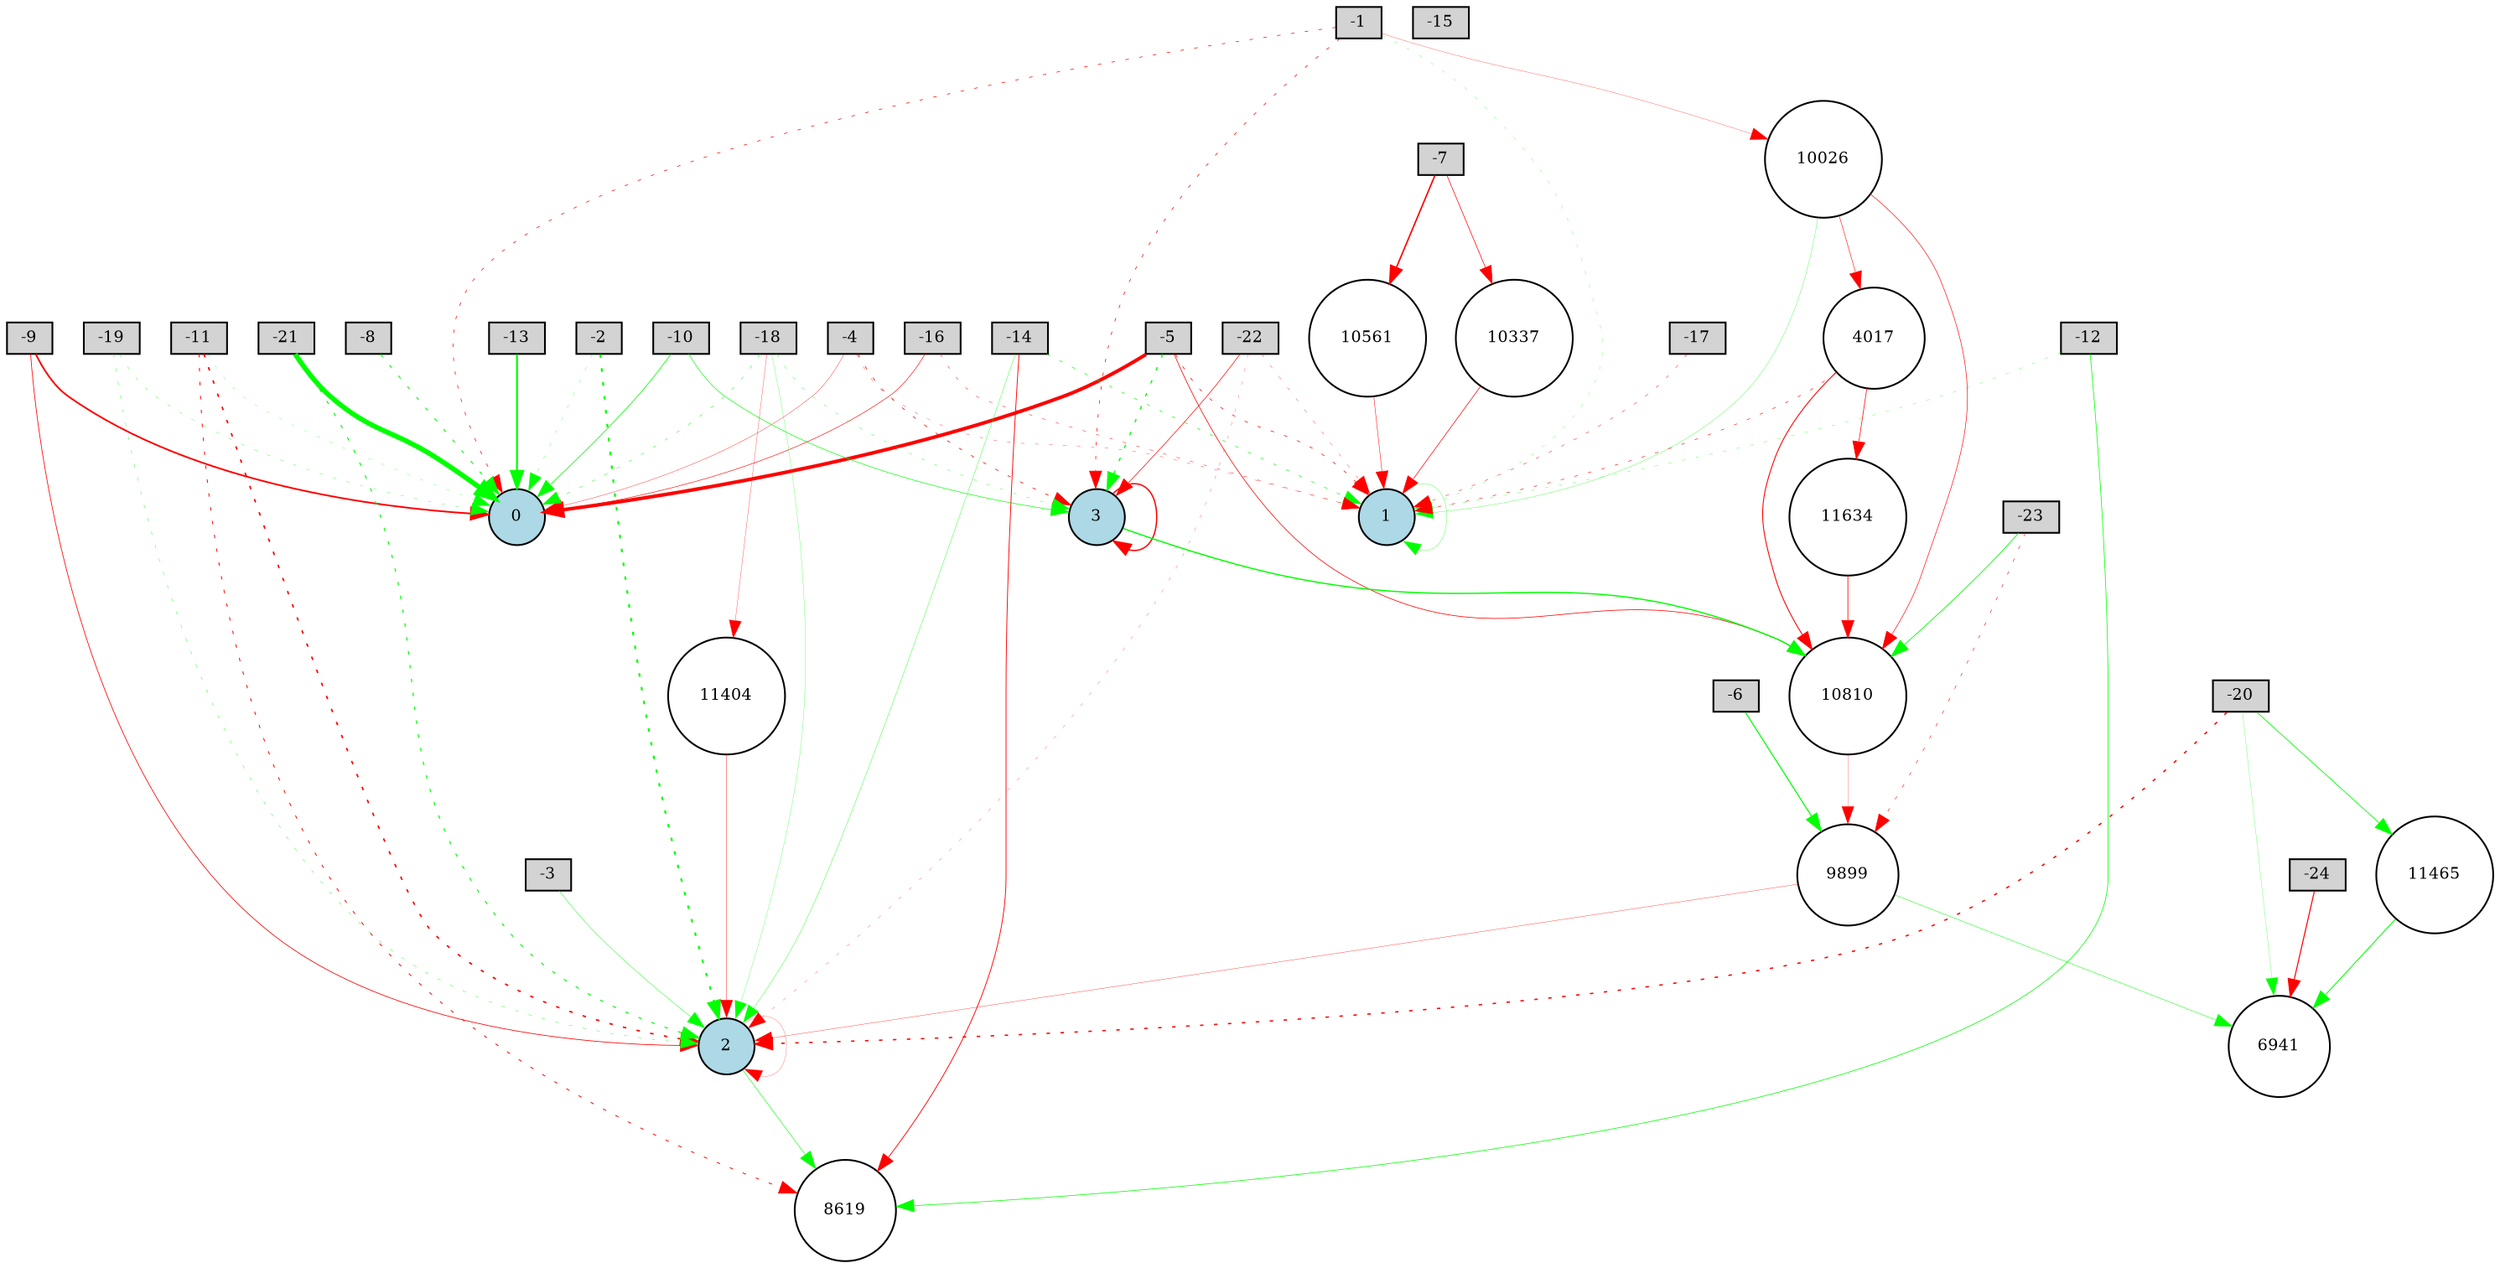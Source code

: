 digraph {
	node [fontsize=9 height=0.2 shape=circle width=0.2]
	-1 [fillcolor=lightgray shape=box style=filled]
	-2 [fillcolor=lightgray shape=box style=filled]
	-3 [fillcolor=lightgray shape=box style=filled]
	-4 [fillcolor=lightgray shape=box style=filled]
	-5 [fillcolor=lightgray shape=box style=filled]
	-6 [fillcolor=lightgray shape=box style=filled]
	-7 [fillcolor=lightgray shape=box style=filled]
	-8 [fillcolor=lightgray shape=box style=filled]
	-9 [fillcolor=lightgray shape=box style=filled]
	-10 [fillcolor=lightgray shape=box style=filled]
	-11 [fillcolor=lightgray shape=box style=filled]
	-12 [fillcolor=lightgray shape=box style=filled]
	-13 [fillcolor=lightgray shape=box style=filled]
	-14 [fillcolor=lightgray shape=box style=filled]
	-15 [fillcolor=lightgray shape=box style=filled]
	-16 [fillcolor=lightgray shape=box style=filled]
	-17 [fillcolor=lightgray shape=box style=filled]
	-18 [fillcolor=lightgray shape=box style=filled]
	-19 [fillcolor=lightgray shape=box style=filled]
	-20 [fillcolor=lightgray shape=box style=filled]
	-21 [fillcolor=lightgray shape=box style=filled]
	-22 [fillcolor=lightgray shape=box style=filled]
	-23 [fillcolor=lightgray shape=box style=filled]
	-24 [fillcolor=lightgray shape=box style=filled]
	0 [fillcolor=lightblue style=filled]
	1 [fillcolor=lightblue style=filled]
	2 [fillcolor=lightblue style=filled]
	3 [fillcolor=lightblue style=filled]
	10337 [fillcolor=white style=filled]
	10561 [fillcolor=white style=filled]
	11465 [fillcolor=white style=filled]
	10026 [fillcolor=white style=filled]
	9899 [fillcolor=white style=filled]
	11404 [fillcolor=white style=filled]
	8619 [fillcolor=white style=filled]
	4017 [fillcolor=white style=filled]
	11634 [fillcolor=white style=filled]
	10810 [fillcolor=white style=filled]
	6941 [fillcolor=white style=filled]
	-20 -> 2 [color=red penwidth=0.7616743077616234 style=dotted]
	-5 -> 10810 [color=red penwidth=0.37808806788102334 style=solid]
	-2 -> 0 [color=green penwidth=0.1414185099000193 style=dotted]
	10026 -> 4017 [color=red penwidth=0.27834791332496345 style=solid]
	-11 -> 8619 [color=red penwidth=0.47946161431928 style=dotted]
	-9 -> 2 [color=red penwidth=0.399826995590845 style=solid]
	9899 -> 6941 [color=green penwidth=0.24861605342237406 style=solid]
	-6 -> 9899 [color=green penwidth=0.6123644811806607 style=solid]
	-12 -> 8619 [color=green penwidth=0.3757897156923875 style=solid]
	10026 -> 10810 [color=red penwidth=0.3182342109045222 style=solid]
	-9 -> 0 [color=red penwidth=0.9571573024272816 style=solid]
	10337 -> 1 [color=red penwidth=0.34981386769238 style=solid]
	-1 -> 0 [color=red penwidth=0.3508209255111421 style=dotted]
	-10 -> 3 [color=green penwidth=0.32765921024174105 style=solid]
	11404 -> 2 [color=red penwidth=0.20841136018027917 style=solid]
	-1 -> 1 [color=green penwidth=0.13354009726121985 style=dotted]
	-5 -> 1 [color=red penwidth=0.3554752376990231 style=dotted]
	-19 -> 2 [color=green penwidth=0.19878581166864473 style=dotted]
	3 -> 3 [color=red penwidth=0.750529651358016 style=solid]
	-11 -> 0 [color=green penwidth=0.12580955045541 style=dotted]
	-14 -> 2 [color=green penwidth=0.1870887914054442 style=solid]
	9899 -> 2 [color=red penwidth=0.16635156033175724 style=solid]
	4017 -> 10810 [color=red penwidth=0.5254467975447861 style=solid]
	-12 -> 1 [color=green penwidth=0.15258148897771562 style=dotted]
	-10 -> 0 [color=green penwidth=0.395426824313014 style=solid]
	-4 -> 3 [color=red penwidth=0.38258912784373866 style=dotted]
	-21 -> 0 [color=green penwidth=2.8505675337797016 style=solid]
	-16 -> 0 [color=red penwidth=0.29888812361337297 style=solid]
	-3 -> 2 [color=green penwidth=0.22437933040097974 style=solid]
	-7 -> 10561 [color=red penwidth=0.8239893120935391 style=solid]
	-22 -> 1 [color=red penwidth=0.16541158898837488 style=dotted]
	2 -> 2 [color=red penwidth=0.12093759422501832 style=solid]
	-20 -> 6941 [color=green penwidth=0.12645023004981965 style=solid]
	3 -> 10810 [color=green penwidth=0.7244222435325149 style=solid]
	-18 -> 2 [color=green penwidth=0.13348854114526174 style=solid]
	-20 -> 11465 [color=green penwidth=0.41943062253206487 style=solid]
	1 -> 1 [color=green penwidth=0.15670616738613105 style=solid]
	-23 -> 10810 [color=green penwidth=0.42954062727877584 style=solid]
	-2 -> 2 [color=green penwidth=1.0738877027786664 style=dotted]
	2 -> 8619 [color=green penwidth=0.29524751920392023 style=solid]
	-16 -> 1 [color=red penwidth=0.22499941571722598 style=dotted]
	11465 -> 6941 [color=green penwidth=0.5116203954364421 style=solid]
	-1 -> 10026 [color=red penwidth=0.13742477508596226 style=solid]
	10810 -> 9899 [color=red penwidth=0.13165647398848482 style=solid]
	-7 -> 10337 [color=red penwidth=0.34993304472786624 style=solid]
	-4 -> 0 [color=red penwidth=0.1814067749012241 style=solid]
	-18 -> 3 [color=green penwidth=0.18763669270788713 style=dotted]
	11634 -> 10810 [color=red penwidth=0.4085825311977046 style=solid]
	-5 -> 3 [color=green penwidth=0.6991423469093735 style=dotted]
	-19 -> 0 [color=green penwidth=0.16513518597851928 style=dotted]
	-22 -> 2 [color=red penwidth=0.13314354511831017 style=dotted]
	4017 -> 11634 [color=red penwidth=0.36051547898750247 style=solid]
	-5 -> 0 [color=red penwidth=2.0229031260437345 style=solid]
	-18 -> 11404 [color=red penwidth=0.1518195483369237 style=solid]
	-1 -> 3 [color=red penwidth=0.36325608737373627 style=dotted]
	-14 -> 8619 [color=red penwidth=0.4485004813957624 style=solid]
	-21 -> 2 [color=green penwidth=0.5971790874288925 style=dotted]
	-11 -> 2 [color=red penwidth=0.8560825390381882 style=dotted]
	4017 -> 1 [color=red penwidth=0.2914120276903725 style=dotted]
	-17 -> 1 [color=red penwidth=0.22661519698655477 style=dotted]
	-23 -> 9899 [color=red penwidth=0.28375493627249193 style=dotted]
	-4 -> 1 [color=red penwidth=0.1635288431136409 style=dotted]
	-18 -> 0 [color=green penwidth=0.2379889567453086 style=dotted]
	10026 -> 1 [color=green penwidth=0.15419618059287393 style=solid]
	-13 -> 0 [color=green penwidth=1.0786719698602165 style=solid]
	-24 -> 6941 [color=red penwidth=0.5944715844446583 style=solid]
	-8 -> 0 [color=green penwidth=0.5473691938090343 style=dotted]
	-22 -> 3 [color=red penwidth=0.3401038843420987 style=solid]
	10561 -> 1 [color=red penwidth=0.2513437650963307 style=solid]
	-14 -> 1 [color=green penwidth=0.32351038578977986 style=dotted]
}
